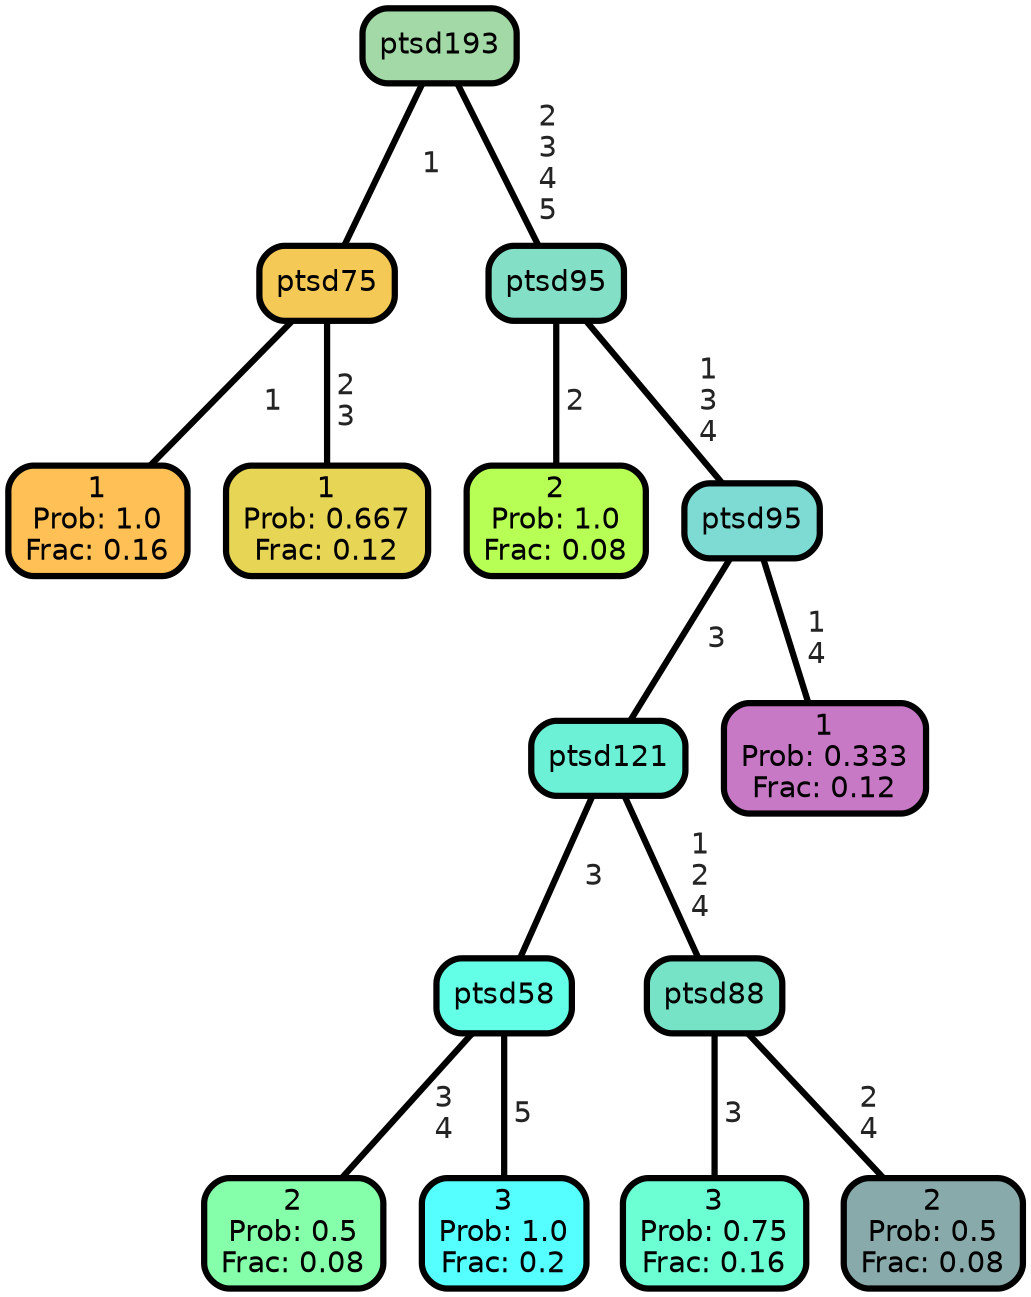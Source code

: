 graph Tree {
node [shape=box, style="filled, rounded",color="black",penwidth="3",fontcolor="black",                 fontname=helvetica] ;
graph [ranksep="0 equally", splines=straight,                 bgcolor=transparent, dpi=200] ;
edge [fontname=helvetica, fontweight=bold,fontcolor=grey14,color=black] ;
0 [label="1
Prob: 1.0
Frac: 0.16", fillcolor="#ffc155"] ;
1 [label="ptsd75", fillcolor="#f4c955"] ;
2 [label="1
Prob: 0.667
Frac: 0.12", fillcolor="#e7d555"] ;
3 [label="ptsd193", fillcolor="#a3d9a6"] ;
4 [label="2
Prob: 1.0
Frac: 0.08", fillcolor="#b8ff55"] ;
5 [label="ptsd95", fillcolor="#83dfc6"] ;
6 [label="2
Prob: 0.5
Frac: 0.08", fillcolor="#86ffaa"] ;
7 [label="ptsd58", fillcolor="#63ffe6"] ;
8 [label="3
Prob: 1.0
Frac: 0.2", fillcolor="#55ffff"] ;
9 [label="ptsd121", fillcolor="#6cf1d7"] ;
10 [label="3
Prob: 0.75
Frac: 0.16", fillcolor="#6dffd4"] ;
11 [label="ptsd88", fillcolor="#76e2c6"] ;
12 [label="2
Prob: 0.5
Frac: 0.08", fillcolor="#89aaaa"] ;
13 [label="ptsd95", fillcolor="#7ddbd4"] ;
14 [label="1
Prob: 0.333
Frac: 0.12", fillcolor="#c879c6"] ;
1 -- 0 [label=" 1",penwidth=3] ;
1 -- 2 [label=" 2\n 3",penwidth=3] ;
3 -- 1 [label=" 1",penwidth=3] ;
3 -- 5 [label=" 2\n 3\n 4\n 5",penwidth=3] ;
5 -- 4 [label=" 2",penwidth=3] ;
5 -- 13 [label=" 1\n 3\n 4",penwidth=3] ;
7 -- 6 [label=" 3\n 4",penwidth=3] ;
7 -- 8 [label=" 5",penwidth=3] ;
9 -- 7 [label=" 3",penwidth=3] ;
9 -- 11 [label=" 1\n 2\n 4",penwidth=3] ;
11 -- 10 [label=" 3",penwidth=3] ;
11 -- 12 [label=" 2\n 4",penwidth=3] ;
13 -- 9 [label=" 3",penwidth=3] ;
13 -- 14 [label=" 1\n 4",penwidth=3] ;
{rank = same;}}